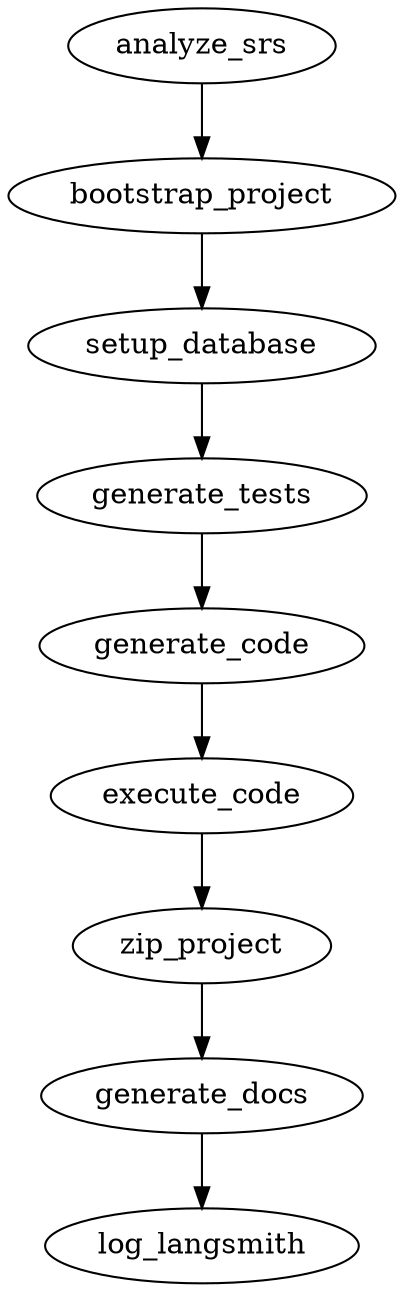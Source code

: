 digraph G {
    "analyze_srs" -> "bootstrap_project";
    "bootstrap_project" -> "setup_database";
    "setup_database" -> "generate_tests";
    "generate_tests" -> "generate_code";
    "generate_code" -> "execute_code";
    "execute_code" -> "zip_project";
    "zip_project" -> "generate_docs";
    "generate_docs" -> "log_langsmith";
}